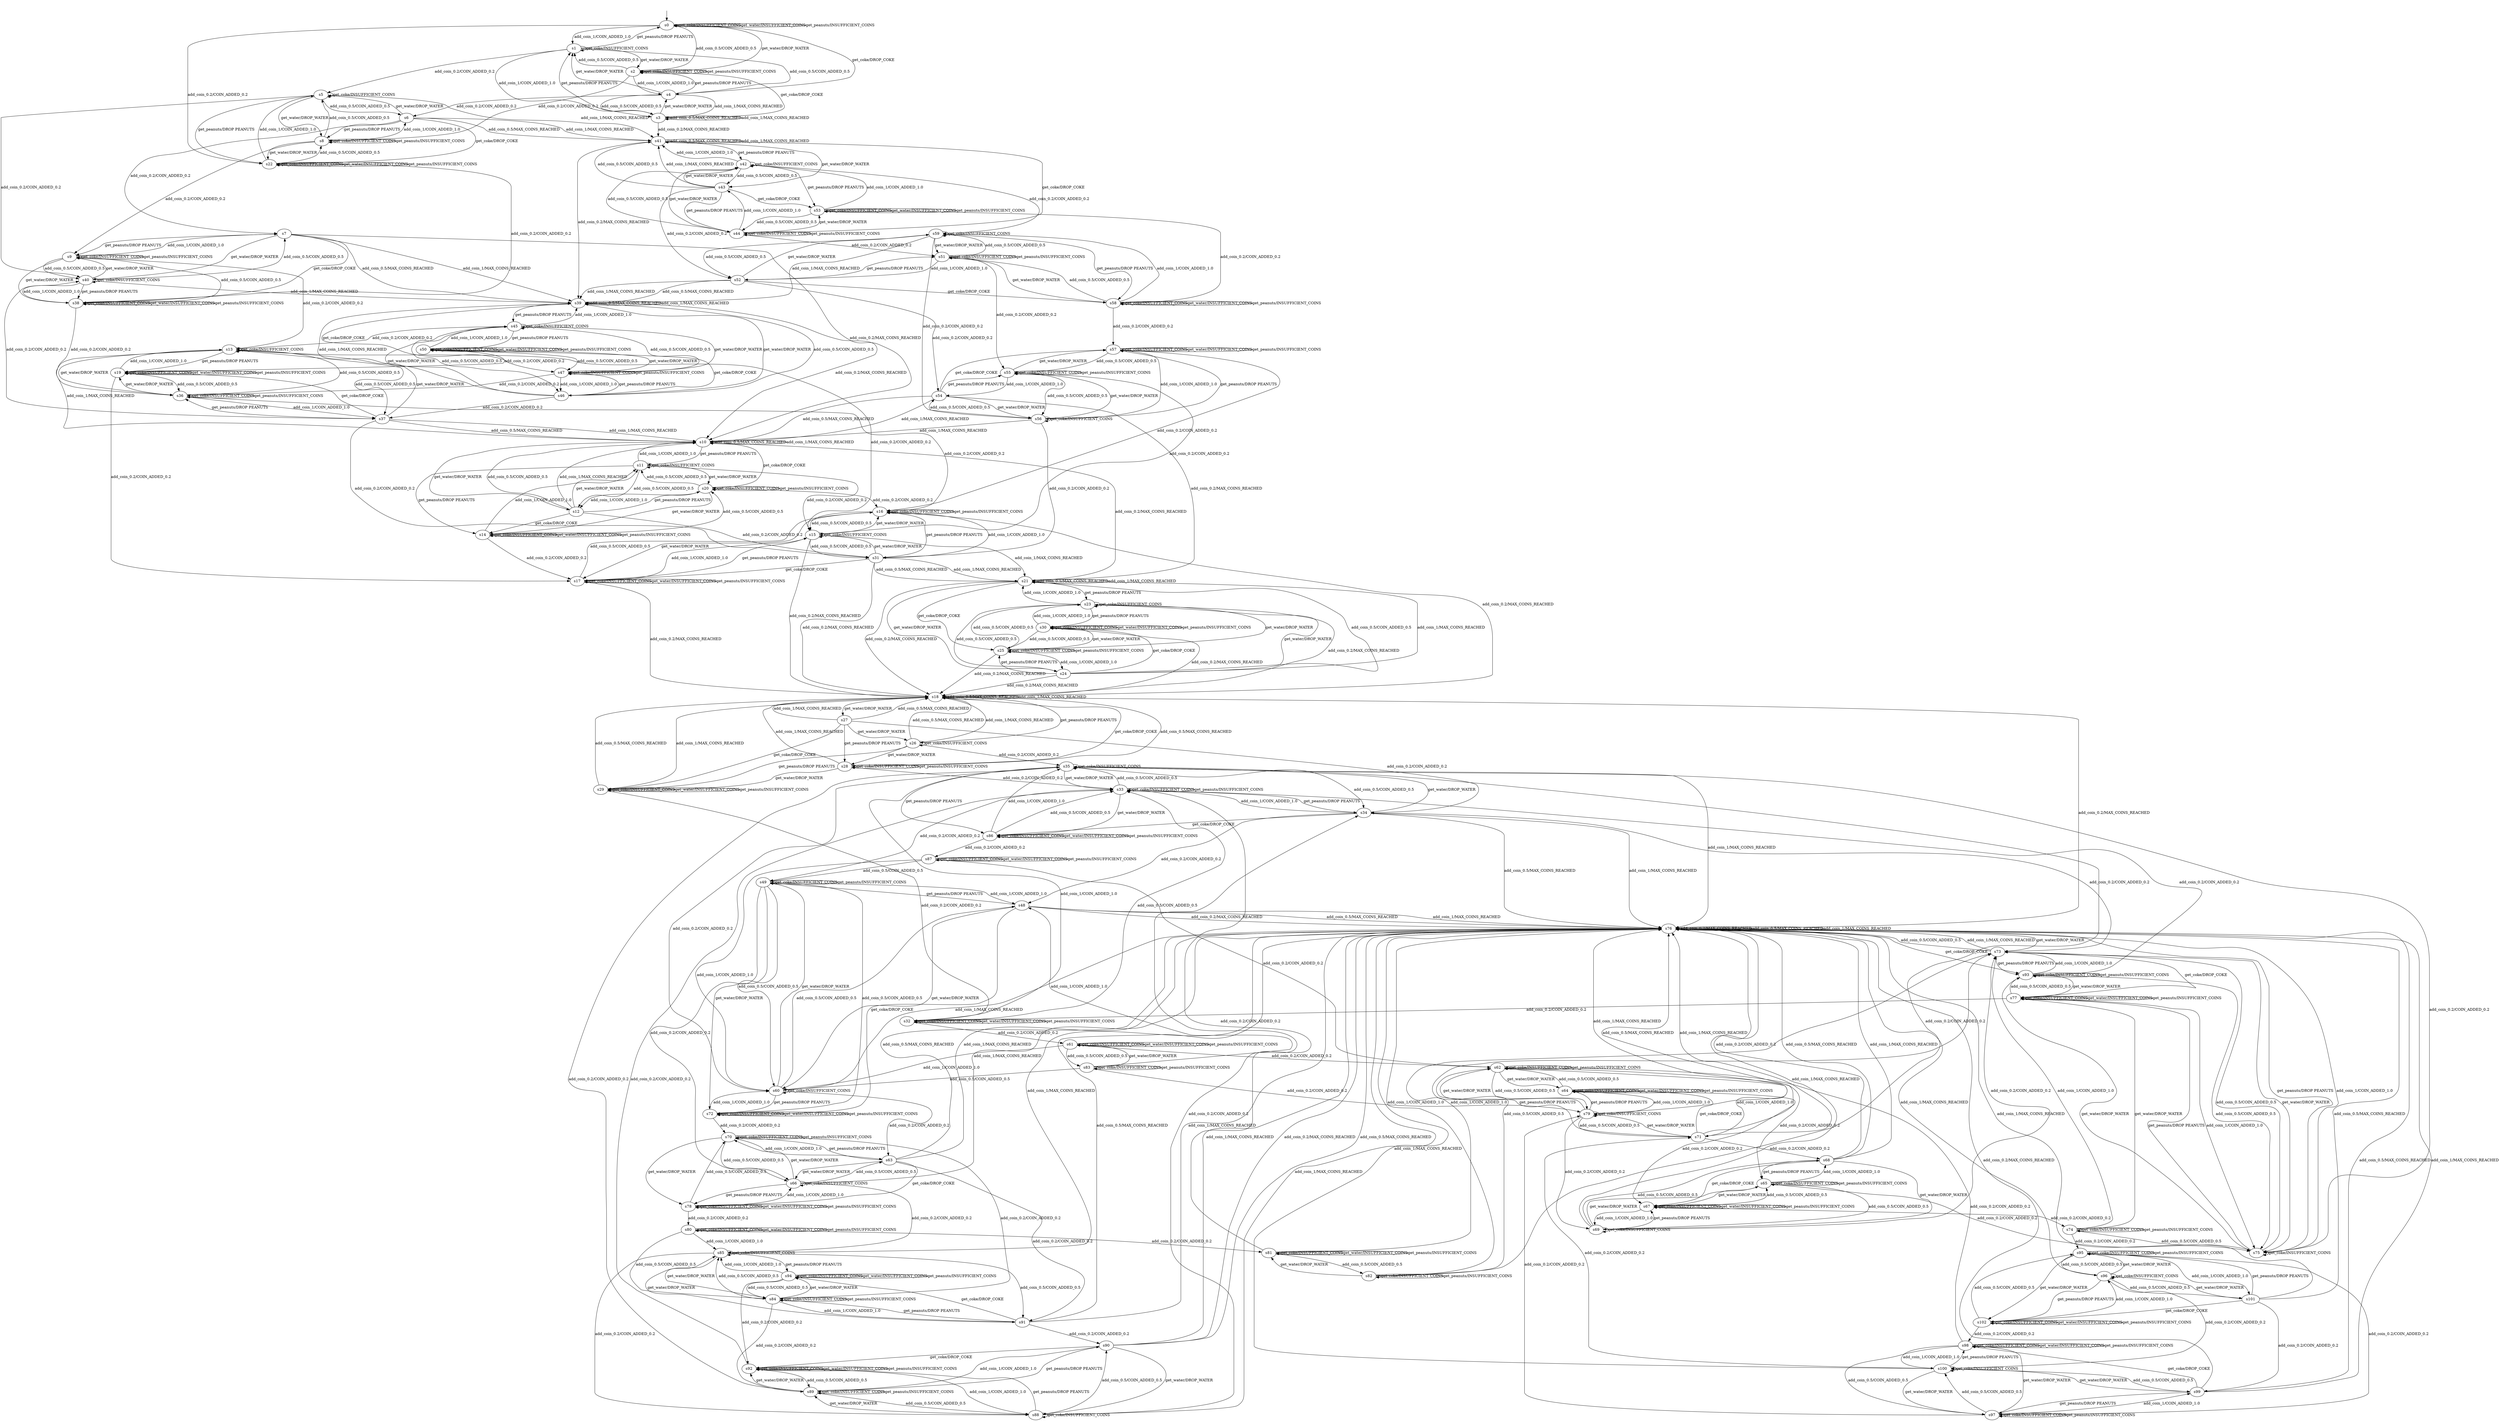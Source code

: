 digraph "Models/vendingMachine" {
s0 [label=s0];
s1 [label=s1];
s2 [label=s2];
s3 [label=s3];
s4 [label=s4];
s5 [label=s5];
s6 [label=s6];
s7 [label=s7];
s8 [label=s8];
s9 [label=s9];
s10 [label=s10];
s11 [label=s11];
s12 [label=s12];
s13 [label=s13];
s14 [label=s14];
s15 [label=s15];
s16 [label=s16];
s17 [label=s17];
s18 [label=s18];
s19 [label=s19];
s20 [label=s20];
s21 [label=s21];
s22 [label=s22];
s23 [label=s23];
s24 [label=s24];
s25 [label=s25];
s26 [label=s26];
s27 [label=s27];
s28 [label=s28];
s29 [label=s29];
s30 [label=s30];
s31 [label=s31];
s32 [label=s32];
s33 [label=s33];
s34 [label=s34];
s35 [label=s35];
s36 [label=s36];
s37 [label=s37];
s38 [label=s38];
s39 [label=s39];
s40 [label=s40];
s41 [label=s41];
s42 [label=s42];
s43 [label=s43];
s44 [label=s44];
s45 [label=s45];
s46 [label=s46];
s47 [label=s47];
s48 [label=s48];
s49 [label=s49];
s50 [label=s50];
s51 [label=s51];
s52 [label=s52];
s53 [label=s53];
s54 [label=s54];
s55 [label=s55];
s56 [label=s56];
s57 [label=s57];
s58 [label=s58];
s59 [label=s59];
s60 [label=s60];
s61 [label=s61];
s62 [label=s62];
s63 [label=s63];
s64 [label=s64];
s65 [label=s65];
s66 [label=s66];
s67 [label=s67];
s68 [label=s68];
s69 [label=s69];
s70 [label=s70];
s71 [label=s71];
s72 [label=s72];
s73 [label=s73];
s74 [label=s74];
s75 [label=s75];
s76 [label=s76];
s77 [label=s77];
s78 [label=s78];
s79 [label=s79];
s80 [label=s80];
s81 [label=s81];
s82 [label=s82];
s83 [label=s83];
s84 [label=s84];
s85 [label=s85];
s86 [label=s86];
s87 [label=s87];
s88 [label=s88];
s89 [label=s89];
s90 [label=s90];
s91 [label=s91];
s92 [label=s92];
s93 [label=s93];
s94 [label=s94];
s95 [label=s95];
s96 [label=s96];
s97 [label=s97];
s98 [label=s98];
s99 [label=s99];
s100 [label=s100];
s101 [label=s101];
s102 [label=s102];
s0 -> s22  [label="add_coin_0.2/COIN_ADDED_0.2"];
s0 -> s2  [label="add_coin_0.5/COIN_ADDED_0.5"];
s0 -> s1  [label="add_coin_1/COIN_ADDED_1.0"];
s0 -> s0  [label="get_coke/INSUFFICIENT_COINS"];
s0 -> s0  [label="get_water/INSUFFICIENT_COINS"];
s0 -> s0  [label="get_peanuts/INSUFFICIENT_COINS"];
s1 -> s5  [label="add_coin_0.2/COIN_ADDED_0.2"];
s1 -> s4  [label="add_coin_0.5/COIN_ADDED_0.5"];
s1 -> s3  [label="add_coin_1/COIN_ADDED_1.0"];
s1 -> s1  [label="get_coke/INSUFFICIENT_COINS"];
s1 -> s2  [label="get_water/DROP_WATER"];
s1 -> s0  [label="get_peanuts/DROP PEANUTS"];
s2 -> s8  [label="add_coin_0.2/COIN_ADDED_0.2"];
s2 -> s1  [label="add_coin_0.5/COIN_ADDED_0.5"];
s2 -> s4  [label="add_coin_1/COIN_ADDED_1.0"];
s2 -> s2  [label="get_coke/INSUFFICIENT_COINS"];
s2 -> s0  [label="get_water/DROP_WATER"];
s2 -> s2  [label="get_peanuts/INSUFFICIENT_COINS"];
s3 -> s41  [label="add_coin_0.2/MAX_COINS_REACHED"];
s3 -> s3  [label="add_coin_0.5/MAX_COINS_REACHED"];
s3 -> s3  [label="add_coin_1/MAX_COINS_REACHED"];
s3 -> s2  [label="get_coke/DROP_COKE"];
s3 -> s4  [label="get_water/DROP_WATER"];
s3 -> s1  [label="get_peanuts/DROP PEANUTS"];
s4 -> s6  [label="add_coin_0.2/COIN_ADDED_0.2"];
s4 -> s3  [label="add_coin_0.5/COIN_ADDED_0.5"];
s4 -> s3  [label="add_coin_1/MAX_COINS_REACHED"];
s4 -> s0  [label="get_coke/DROP_COKE"];
s4 -> s1  [label="get_water/DROP_WATER"];
s4 -> s2  [label="get_peanuts/DROP PEANUTS"];
s5 -> s40  [label="add_coin_0.2/COIN_ADDED_0.2"];
s5 -> s6  [label="add_coin_0.5/COIN_ADDED_0.5"];
s5 -> s41  [label="add_coin_1/MAX_COINS_REACHED"];
s5 -> s5  [label="get_coke/INSUFFICIENT_COINS"];
s5 -> s8  [label="get_water/DROP_WATER"];
s5 -> s22  [label="get_peanuts/DROP PEANUTS"];
s6 -> s7  [label="add_coin_0.2/COIN_ADDED_0.2"];
s6 -> s41  [label="add_coin_0.5/MAX_COINS_REACHED"];
s6 -> s41  [label="add_coin_1/MAX_COINS_REACHED"];
s6 -> s22  [label="get_coke/DROP_COKE"];
s6 -> s5  [label="get_water/DROP_WATER"];
s6 -> s8  [label="get_peanuts/DROP PEANUTS"];
s7 -> s10  [label="add_coin_0.2/MAX_COINS_REACHED"];
s7 -> s39  [label="add_coin_0.5/MAX_COINS_REACHED"];
s7 -> s39  [label="add_coin_1/MAX_COINS_REACHED"];
s7 -> s38  [label="get_coke/DROP_COKE"];
s7 -> s40  [label="get_water/DROP_WATER"];
s7 -> s9  [label="get_peanuts/DROP PEANUTS"];
s8 -> s9  [label="add_coin_0.2/COIN_ADDED_0.2"];
s8 -> s5  [label="add_coin_0.5/COIN_ADDED_0.5"];
s8 -> s6  [label="add_coin_1/COIN_ADDED_1.0"];
s8 -> s8  [label="get_coke/INSUFFICIENT_COINS"];
s8 -> s22  [label="get_water/DROP_WATER"];
s8 -> s8  [label="get_peanuts/INSUFFICIENT_COINS"];
s9 -> s13  [label="add_coin_0.2/COIN_ADDED_0.2"];
s9 -> s40  [label="add_coin_0.5/COIN_ADDED_0.5"];
s9 -> s7  [label="add_coin_1/COIN_ADDED_1.0"];
s9 -> s9  [label="get_coke/INSUFFICIENT_COINS"];
s9 -> s38  [label="get_water/DROP_WATER"];
s9 -> s9  [label="get_peanuts/INSUFFICIENT_COINS"];
s10 -> s21  [label="add_coin_0.2/MAX_COINS_REACHED"];
s10 -> s10  [label="add_coin_0.5/MAX_COINS_REACHED"];
s10 -> s10  [label="add_coin_1/MAX_COINS_REACHED"];
s10 -> s20  [label="get_coke/DROP_COKE"];
s10 -> s12  [label="get_water/DROP_WATER"];
s10 -> s11  [label="get_peanuts/DROP PEANUTS"];
s11 -> s15  [label="add_coin_0.2/COIN_ADDED_0.2"];
s11 -> s12  [label="add_coin_0.5/COIN_ADDED_0.5"];
s11 -> s10  [label="add_coin_1/COIN_ADDED_1.0"];
s11 -> s11  [label="get_coke/INSUFFICIENT_COINS"];
s11 -> s20  [label="get_water/DROP_WATER"];
s11 -> s14  [label="get_peanuts/DROP PEANUTS"];
s12 -> s31  [label="add_coin_0.2/COIN_ADDED_0.2"];
s12 -> s10  [label="add_coin_0.5/COIN_ADDED_0.5"];
s12 -> s10  [label="add_coin_1/MAX_COINS_REACHED"];
s12 -> s14  [label="get_coke/DROP_COKE"];
s12 -> s11  [label="get_water/DROP_WATER"];
s12 -> s20  [label="get_peanuts/DROP PEANUTS"];
s13 -> s15  [label="add_coin_0.2/COIN_ADDED_0.2"];
s13 -> s37  [label="add_coin_0.5/COIN_ADDED_0.5"];
s13 -> s10  [label="add_coin_1/MAX_COINS_REACHED"];
s13 -> s13  [label="get_coke/INSUFFICIENT_COINS"];
s13 -> s36  [label="get_water/DROP_WATER"];
s13 -> s19  [label="get_peanuts/DROP PEANUTS"];
s14 -> s17  [label="add_coin_0.2/COIN_ADDED_0.2"];
s14 -> s20  [label="add_coin_0.5/COIN_ADDED_0.5"];
s14 -> s11  [label="add_coin_1/COIN_ADDED_1.0"];
s14 -> s14  [label="get_coke/INSUFFICIENT_COINS"];
s14 -> s14  [label="get_water/INSUFFICIENT_COINS"];
s14 -> s14  [label="get_peanuts/INSUFFICIENT_COINS"];
s15 -> s18  [label="add_coin_0.2/MAX_COINS_REACHED"];
s15 -> s31  [label="add_coin_0.5/COIN_ADDED_0.5"];
s15 -> s21  [label="add_coin_1/MAX_COINS_REACHED"];
s15 -> s15  [label="get_coke/INSUFFICIENT_COINS"];
s15 -> s16  [label="get_water/DROP_WATER"];
s15 -> s17  [label="get_peanuts/DROP PEANUTS"];
s16 -> s18  [label="add_coin_0.2/MAX_COINS_REACHED"];
s16 -> s15  [label="add_coin_0.5/COIN_ADDED_0.5"];
s16 -> s31  [label="add_coin_1/COIN_ADDED_1.0"];
s16 -> s16  [label="get_coke/INSUFFICIENT_COINS"];
s16 -> s17  [label="get_water/DROP_WATER"];
s16 -> s16  [label="get_peanuts/INSUFFICIENT_COINS"];
s17 -> s18  [label="add_coin_0.2/MAX_COINS_REACHED"];
s17 -> s16  [label="add_coin_0.5/COIN_ADDED_0.5"];
s17 -> s15  [label="add_coin_1/COIN_ADDED_1.0"];
s17 -> s17  [label="get_coke/INSUFFICIENT_COINS"];
s17 -> s17  [label="get_water/INSUFFICIENT_COINS"];
s17 -> s17  [label="get_peanuts/INSUFFICIENT_COINS"];
s18 -> s76  [label="add_coin_0.2/MAX_COINS_REACHED"];
s18 -> s18  [label="add_coin_0.5/MAX_COINS_REACHED"];
s18 -> s18  [label="add_coin_1/MAX_COINS_REACHED"];
s18 -> s28  [label="get_coke/DROP_COKE"];
s18 -> s27  [label="get_water/DROP_WATER"];
s18 -> s26  [label="get_peanuts/DROP PEANUTS"];
s19 -> s17  [label="add_coin_0.2/COIN_ADDED_0.2"];
s19 -> s36  [label="add_coin_0.5/COIN_ADDED_0.5"];
s19 -> s13  [label="add_coin_1/COIN_ADDED_1.0"];
s19 -> s19  [label="get_coke/INSUFFICIENT_COINS"];
s19 -> s19  [label="get_water/INSUFFICIENT_COINS"];
s19 -> s19  [label="get_peanuts/INSUFFICIENT_COINS"];
s20 -> s16  [label="add_coin_0.2/COIN_ADDED_0.2"];
s20 -> s11  [label="add_coin_0.5/COIN_ADDED_0.5"];
s20 -> s12  [label="add_coin_1/COIN_ADDED_1.0"];
s20 -> s20  [label="get_coke/INSUFFICIENT_COINS"];
s20 -> s14  [label="get_water/DROP_WATER"];
s20 -> s20  [label="get_peanuts/INSUFFICIENT_COINS"];
s21 -> s18  [label="add_coin_0.2/MAX_COINS_REACHED"];
s21 -> s21  [label="add_coin_0.5/MAX_COINS_REACHED"];
s21 -> s21  [label="add_coin_1/MAX_COINS_REACHED"];
s21 -> s25  [label="get_coke/DROP_COKE"];
s21 -> s24  [label="get_water/DROP_WATER"];
s21 -> s23  [label="get_peanuts/DROP PEANUTS"];
s22 -> s38  [label="add_coin_0.2/COIN_ADDED_0.2"];
s22 -> s8  [label="add_coin_0.5/COIN_ADDED_0.5"];
s22 -> s5  [label="add_coin_1/COIN_ADDED_1.0"];
s22 -> s22  [label="get_coke/INSUFFICIENT_COINS"];
s22 -> s22  [label="get_water/INSUFFICIENT_COINS"];
s22 -> s22  [label="get_peanuts/INSUFFICIENT_COINS"];
s23 -> s18  [label="add_coin_0.2/MAX_COINS_REACHED"];
s23 -> s24  [label="add_coin_0.5/COIN_ADDED_0.5"];
s23 -> s21  [label="add_coin_1/COIN_ADDED_1.0"];
s23 -> s23  [label="get_coke/INSUFFICIENT_COINS"];
s23 -> s25  [label="get_water/DROP_WATER"];
s23 -> s30  [label="get_peanuts/DROP PEANUTS"];
s24 -> s18  [label="add_coin_0.2/MAX_COINS_REACHED"];
s24 -> s21  [label="add_coin_0.5/COIN_ADDED_0.5"];
s24 -> s21  [label="add_coin_1/MAX_COINS_REACHED"];
s24 -> s30  [label="get_coke/DROP_COKE"];
s24 -> s23  [label="get_water/DROP_WATER"];
s24 -> s25  [label="get_peanuts/DROP PEANUTS"];
s25 -> s18  [label="add_coin_0.2/MAX_COINS_REACHED"];
s25 -> s23  [label="add_coin_0.5/COIN_ADDED_0.5"];
s25 -> s24  [label="add_coin_1/COIN_ADDED_1.0"];
s25 -> s25  [label="get_coke/INSUFFICIENT_COINS"];
s25 -> s30  [label="get_water/DROP_WATER"];
s25 -> s25  [label="get_peanuts/INSUFFICIENT_COINS"];
s26 -> s35  [label="add_coin_0.2/COIN_ADDED_0.2"];
s26 -> s18  [label="add_coin_0.5/MAX_COINS_REACHED"];
s26 -> s18  [label="add_coin_1/MAX_COINS_REACHED"];
s26 -> s26  [label="get_coke/INSUFFICIENT_COINS"];
s26 -> s28  [label="get_water/DROP_WATER"];
s26 -> s29  [label="get_peanuts/DROP PEANUTS"];
s27 -> s34  [label="add_coin_0.2/COIN_ADDED_0.2"];
s27 -> s18  [label="add_coin_0.5/MAX_COINS_REACHED"];
s27 -> s18  [label="add_coin_1/MAX_COINS_REACHED"];
s27 -> s29  [label="get_coke/DROP_COKE"];
s27 -> s26  [label="get_water/DROP_WATER"];
s27 -> s28  [label="get_peanuts/DROP PEANUTS"];
s28 -> s33  [label="add_coin_0.2/COIN_ADDED_0.2"];
s28 -> s18  [label="add_coin_0.5/MAX_COINS_REACHED"];
s28 -> s18  [label="add_coin_1/MAX_COINS_REACHED"];
s28 -> s28  [label="get_coke/INSUFFICIENT_COINS"];
s28 -> s29  [label="get_water/DROP_WATER"];
s28 -> s28  [label="get_peanuts/INSUFFICIENT_COINS"];
s29 -> s32  [label="add_coin_0.2/COIN_ADDED_0.2"];
s29 -> s18  [label="add_coin_0.5/MAX_COINS_REACHED"];
s29 -> s18  [label="add_coin_1/MAX_COINS_REACHED"];
s29 -> s29  [label="get_coke/INSUFFICIENT_COINS"];
s29 -> s29  [label="get_water/INSUFFICIENT_COINS"];
s29 -> s29  [label="get_peanuts/INSUFFICIENT_COINS"];
s30 -> s18  [label="add_coin_0.2/MAX_COINS_REACHED"];
s30 -> s25  [label="add_coin_0.5/COIN_ADDED_0.5"];
s30 -> s23  [label="add_coin_1/COIN_ADDED_1.0"];
s30 -> s30  [label="get_coke/INSUFFICIENT_COINS"];
s30 -> s30  [label="get_water/INSUFFICIENT_COINS"];
s30 -> s30  [label="get_peanuts/INSUFFICIENT_COINS"];
s31 -> s18  [label="add_coin_0.2/MAX_COINS_REACHED"];
s31 -> s21  [label="add_coin_0.5/MAX_COINS_REACHED"];
s31 -> s21  [label="add_coin_1/MAX_COINS_REACHED"];
s31 -> s17  [label="get_coke/DROP_COKE"];
s31 -> s15  [label="get_water/DROP_WATER"];
s31 -> s16  [label="get_peanuts/DROP PEANUTS"];
s32 -> s61  [label="add_coin_0.2/COIN_ADDED_0.2"];
s32 -> s33  [label="add_coin_0.5/COIN_ADDED_0.5"];
s32 -> s35  [label="add_coin_1/COIN_ADDED_1.0"];
s32 -> s32  [label="get_coke/INSUFFICIENT_COINS"];
s32 -> s32  [label="get_water/INSUFFICIENT_COINS"];
s32 -> s32  [label="get_peanuts/INSUFFICIENT_COINS"];
s33 -> s49  [label="add_coin_0.2/COIN_ADDED_0.2"];
s33 -> s35  [label="add_coin_0.5/COIN_ADDED_0.5"];
s33 -> s34  [label="add_coin_1/COIN_ADDED_1.0"];
s33 -> s33  [label="get_coke/INSUFFICIENT_COINS"];
s33 -> s86  [label="get_water/DROP_WATER"];
s33 -> s33  [label="get_peanuts/INSUFFICIENT_COINS"];
s34 -> s48  [label="add_coin_0.2/COIN_ADDED_0.2"];
s34 -> s76  [label="add_coin_0.5/MAX_COINS_REACHED"];
s34 -> s76  [label="add_coin_1/MAX_COINS_REACHED"];
s34 -> s86  [label="get_coke/DROP_COKE"];
s34 -> s35  [label="get_water/DROP_WATER"];
s34 -> s33  [label="get_peanuts/DROP PEANUTS"];
s35 -> s60  [label="add_coin_0.2/COIN_ADDED_0.2"];
s35 -> s34  [label="add_coin_0.5/COIN_ADDED_0.5"];
s35 -> s76  [label="add_coin_1/MAX_COINS_REACHED"];
s35 -> s35  [label="get_coke/INSUFFICIENT_COINS"];
s35 -> s33  [label="get_water/DROP_WATER"];
s35 -> s86  [label="get_peanuts/DROP PEANUTS"];
s36 -> s16  [label="add_coin_0.2/COIN_ADDED_0.2"];
s36 -> s13  [label="add_coin_0.5/COIN_ADDED_0.5"];
s36 -> s37  [label="add_coin_1/COIN_ADDED_1.0"];
s36 -> s36  [label="get_coke/INSUFFICIENT_COINS"];
s36 -> s19  [label="get_water/DROP_WATER"];
s36 -> s36  [label="get_peanuts/INSUFFICIENT_COINS"];
s37 -> s31  [label="add_coin_0.2/COIN_ADDED_0.2"];
s37 -> s10  [label="add_coin_0.5/MAX_COINS_REACHED"];
s37 -> s10  [label="add_coin_1/MAX_COINS_REACHED"];
s37 -> s19  [label="get_coke/DROP_COKE"];
s37 -> s13  [label="get_water/DROP_WATER"];
s37 -> s36  [label="get_peanuts/DROP PEANUTS"];
s38 -> s36  [label="add_coin_0.2/COIN_ADDED_0.2"];
s38 -> s9  [label="add_coin_0.5/COIN_ADDED_0.5"];
s38 -> s40  [label="add_coin_1/COIN_ADDED_1.0"];
s38 -> s38  [label="get_coke/INSUFFICIENT_COINS"];
s38 -> s38  [label="get_water/INSUFFICIENT_COINS"];
s38 -> s38  [label="get_peanuts/INSUFFICIENT_COINS"];
s39 -> s10  [label="add_coin_0.2/MAX_COINS_REACHED"];
s39 -> s39  [label="add_coin_0.5/MAX_COINS_REACHED"];
s39 -> s39  [label="add_coin_1/MAX_COINS_REACHED"];
s39 -> s47  [label="get_coke/DROP_COKE"];
s39 -> s46  [label="get_water/DROP_WATER"];
s39 -> s45  [label="get_peanuts/DROP PEANUTS"];
s40 -> s37  [label="add_coin_0.2/COIN_ADDED_0.2"];
s40 -> s7  [label="add_coin_0.5/COIN_ADDED_0.5"];
s40 -> s39  [label="add_coin_1/MAX_COINS_REACHED"];
s40 -> s40  [label="get_coke/INSUFFICIENT_COINS"];
s40 -> s9  [label="get_water/DROP_WATER"];
s40 -> s38  [label="get_peanuts/DROP PEANUTS"];
s41 -> s39  [label="add_coin_0.2/MAX_COINS_REACHED"];
s41 -> s41  [label="add_coin_0.5/MAX_COINS_REACHED"];
s41 -> s41  [label="add_coin_1/MAX_COINS_REACHED"];
s41 -> s44  [label="get_coke/DROP_COKE"];
s41 -> s43  [label="get_water/DROP_WATER"];
s41 -> s42  [label="get_peanuts/DROP PEANUTS"];
s42 -> s59  [label="add_coin_0.2/COIN_ADDED_0.2"];
s42 -> s43  [label="add_coin_0.5/COIN_ADDED_0.5"];
s42 -> s41  [label="add_coin_1/COIN_ADDED_1.0"];
s42 -> s42  [label="get_coke/INSUFFICIENT_COINS"];
s42 -> s44  [label="get_water/DROP_WATER"];
s42 -> s53  [label="get_peanuts/DROP PEANUTS"];
s43 -> s52  [label="add_coin_0.2/COIN_ADDED_0.2"];
s43 -> s41  [label="add_coin_0.5/COIN_ADDED_0.5"];
s43 -> s41  [label="add_coin_1/MAX_COINS_REACHED"];
s43 -> s53  [label="get_coke/DROP_COKE"];
s43 -> s42  [label="get_water/DROP_WATER"];
s43 -> s44  [label="get_peanuts/DROP PEANUTS"];
s44 -> s51  [label="add_coin_0.2/COIN_ADDED_0.2"];
s44 -> s42  [label="add_coin_0.5/COIN_ADDED_0.5"];
s44 -> s43  [label="add_coin_1/COIN_ADDED_1.0"];
s44 -> s44  [label="get_coke/INSUFFICIENT_COINS"];
s44 -> s53  [label="get_water/DROP_WATER"];
s44 -> s44  [label="get_peanuts/INSUFFICIENT_COINS"];
s45 -> s13  [label="add_coin_0.2/COIN_ADDED_0.2"];
s45 -> s46  [label="add_coin_0.5/COIN_ADDED_0.5"];
s45 -> s39  [label="add_coin_1/COIN_ADDED_1.0"];
s45 -> s45  [label="get_coke/INSUFFICIENT_COINS"];
s45 -> s47  [label="get_water/DROP_WATER"];
s45 -> s50  [label="get_peanuts/DROP PEANUTS"];
s46 -> s37  [label="add_coin_0.2/COIN_ADDED_0.2"];
s46 -> s39  [label="add_coin_0.5/COIN_ADDED_0.5"];
s46 -> s39  [label="add_coin_1/MAX_COINS_REACHED"];
s46 -> s50  [label="get_coke/DROP_COKE"];
s46 -> s45  [label="get_water/DROP_WATER"];
s46 -> s47  [label="get_peanuts/DROP PEANUTS"];
s47 -> s36  [label="add_coin_0.2/COIN_ADDED_0.2"];
s47 -> s45  [label="add_coin_0.5/COIN_ADDED_0.5"];
s47 -> s46  [label="add_coin_1/COIN_ADDED_1.0"];
s47 -> s47  [label="get_coke/INSUFFICIENT_COINS"];
s47 -> s50  [label="get_water/DROP_WATER"];
s47 -> s47  [label="get_peanuts/INSUFFICIENT_COINS"];
s48 -> s76  [label="add_coin_0.2/MAX_COINS_REACHED"];
s48 -> s76  [label="add_coin_0.5/MAX_COINS_REACHED"];
s48 -> s76  [label="add_coin_1/MAX_COINS_REACHED"];
s48 -> s72  [label="get_coke/DROP_COKE"];
s48 -> s60  [label="get_water/DROP_WATER"];
s48 -> s49  [label="get_peanuts/DROP PEANUTS"];
s49 -> s66  [label="add_coin_0.2/COIN_ADDED_0.2"];
s49 -> s60  [label="add_coin_0.5/COIN_ADDED_0.5"];
s49 -> s48  [label="add_coin_1/COIN_ADDED_1.0"];
s49 -> s49  [label="get_coke/INSUFFICIENT_COINS"];
s49 -> s72  [label="get_water/DROP_WATER"];
s49 -> s49  [label="get_peanuts/INSUFFICIENT_COINS"];
s50 -> s19  [label="add_coin_0.2/COIN_ADDED_0.2"];
s50 -> s47  [label="add_coin_0.5/COIN_ADDED_0.5"];
s50 -> s45  [label="add_coin_1/COIN_ADDED_1.0"];
s50 -> s50  [label="get_coke/INSUFFICIENT_COINS"];
s50 -> s50  [label="get_water/INSUFFICIENT_COINS"];
s50 -> s50  [label="get_peanuts/INSUFFICIENT_COINS"];
s51 -> s55  [label="add_coin_0.2/COIN_ADDED_0.2"];
s51 -> s59  [label="add_coin_0.5/COIN_ADDED_0.5"];
s51 -> s52  [label="add_coin_1/COIN_ADDED_1.0"];
s51 -> s51  [label="get_coke/INSUFFICIENT_COINS"];
s51 -> s58  [label="get_water/DROP_WATER"];
s51 -> s51  [label="get_peanuts/INSUFFICIENT_COINS"];
s52 -> s54  [label="add_coin_0.2/COIN_ADDED_0.2"];
s52 -> s39  [label="add_coin_0.5/MAX_COINS_REACHED"];
s52 -> s39  [label="add_coin_1/MAX_COINS_REACHED"];
s52 -> s58  [label="get_coke/DROP_COKE"];
s52 -> s59  [label="get_water/DROP_WATER"];
s52 -> s51  [label="get_peanuts/DROP PEANUTS"];
s53 -> s58  [label="add_coin_0.2/COIN_ADDED_0.2"];
s53 -> s44  [label="add_coin_0.5/COIN_ADDED_0.5"];
s53 -> s42  [label="add_coin_1/COIN_ADDED_1.0"];
s53 -> s53  [label="get_coke/INSUFFICIENT_COINS"];
s53 -> s53  [label="get_water/INSUFFICIENT_COINS"];
s53 -> s53  [label="get_peanuts/INSUFFICIENT_COINS"];
s54 -> s21  [label="add_coin_0.2/MAX_COINS_REACHED"];
s54 -> s10  [label="add_coin_0.5/MAX_COINS_REACHED"];
s54 -> s10  [label="add_coin_1/MAX_COINS_REACHED"];
s54 -> s57  [label="get_coke/DROP_COKE"];
s54 -> s56  [label="get_water/DROP_WATER"];
s54 -> s55  [label="get_peanuts/DROP PEANUTS"];
s55 -> s15  [label="add_coin_0.2/COIN_ADDED_0.2"];
s55 -> s56  [label="add_coin_0.5/COIN_ADDED_0.5"];
s55 -> s54  [label="add_coin_1/COIN_ADDED_1.0"];
s55 -> s55  [label="get_coke/INSUFFICIENT_COINS"];
s55 -> s57  [label="get_water/DROP_WATER"];
s55 -> s55  [label="get_peanuts/INSUFFICIENT_COINS"];
s56 -> s31  [label="add_coin_0.2/COIN_ADDED_0.2"];
s56 -> s54  [label="add_coin_0.5/COIN_ADDED_0.5"];
s56 -> s10  [label="add_coin_1/MAX_COINS_REACHED"];
s56 -> s56  [label="get_coke/INSUFFICIENT_COINS"];
s56 -> s55  [label="get_water/DROP_WATER"];
s56 -> s57  [label="get_peanuts/DROP PEANUTS"];
s57 -> s16  [label="add_coin_0.2/COIN_ADDED_0.2"];
s57 -> s55  [label="add_coin_0.5/COIN_ADDED_0.5"];
s57 -> s56  [label="add_coin_1/COIN_ADDED_1.0"];
s57 -> s57  [label="get_coke/INSUFFICIENT_COINS"];
s57 -> s57  [label="get_water/INSUFFICIENT_COINS"];
s57 -> s57  [label="get_peanuts/INSUFFICIENT_COINS"];
s58 -> s57  [label="add_coin_0.2/COIN_ADDED_0.2"];
s58 -> s51  [label="add_coin_0.5/COIN_ADDED_0.5"];
s58 -> s59  [label="add_coin_1/COIN_ADDED_1.0"];
s58 -> s58  [label="get_coke/INSUFFICIENT_COINS"];
s58 -> s58  [label="get_water/INSUFFICIENT_COINS"];
s58 -> s58  [label="get_peanuts/INSUFFICIENT_COINS"];
s59 -> s56  [label="add_coin_0.2/COIN_ADDED_0.2"];
s59 -> s52  [label="add_coin_0.5/COIN_ADDED_0.5"];
s59 -> s39  [label="add_coin_1/MAX_COINS_REACHED"];
s59 -> s59  [label="get_coke/INSUFFICIENT_COINS"];
s59 -> s51  [label="get_water/DROP_WATER"];
s59 -> s58  [label="get_peanuts/DROP PEANUTS"];
s60 -> s63  [label="add_coin_0.2/COIN_ADDED_0.2"];
s60 -> s48  [label="add_coin_0.5/COIN_ADDED_0.5"];
s60 -> s76  [label="add_coin_1/MAX_COINS_REACHED"];
s60 -> s60  [label="get_coke/INSUFFICIENT_COINS"];
s60 -> s49  [label="get_water/DROP_WATER"];
s60 -> s72  [label="get_peanuts/DROP PEANUTS"];
s61 -> s62  [label="add_coin_0.2/COIN_ADDED_0.2"];
s61 -> s83  [label="add_coin_0.5/COIN_ADDED_0.5"];
s61 -> s60  [label="add_coin_1/COIN_ADDED_1.0"];
s61 -> s61  [label="get_coke/INSUFFICIENT_COINS"];
s61 -> s61  [label="get_water/INSUFFICIENT_COINS"];
s61 -> s61  [label="get_peanuts/INSUFFICIENT_COINS"];
s62 -> s65  [label="add_coin_0.2/COIN_ADDED_0.2"];
s62 -> s79  [label="add_coin_0.5/COIN_ADDED_0.5"];
s62 -> s71  [label="add_coin_1/COIN_ADDED_1.0"];
s62 -> s62  [label="get_coke/INSUFFICIENT_COINS"];
s62 -> s64  [label="get_water/DROP_WATER"];
s62 -> s62  [label="get_peanuts/INSUFFICIENT_COINS"];
s63 -> s91  [label="add_coin_0.2/COIN_ADDED_0.2"];
s63 -> s76  [label="add_coin_0.5/MAX_COINS_REACHED"];
s63 -> s76  [label="add_coin_1/MAX_COINS_REACHED"];
s63 -> s78  [label="get_coke/DROP_COKE"];
s63 -> s66  [label="get_water/DROP_WATER"];
s63 -> s70  [label="get_peanuts/DROP PEANUTS"];
s64 -> s67  [label="add_coin_0.2/COIN_ADDED_0.2"];
s64 -> s62  [label="add_coin_0.5/COIN_ADDED_0.5"];
s64 -> s79  [label="add_coin_1/COIN_ADDED_1.0"];
s64 -> s64  [label="get_coke/INSUFFICIENT_COINS"];
s64 -> s64  [label="get_water/INSUFFICIENT_COINS"];
s64 -> s64  [label="get_peanuts/INSUFFICIENT_COINS"];
s65 -> s75  [label="add_coin_0.2/COIN_ADDED_0.2"];
s65 -> s69  [label="add_coin_0.5/COIN_ADDED_0.5"];
s65 -> s68  [label="add_coin_1/COIN_ADDED_1.0"];
s65 -> s65  [label="get_coke/INSUFFICIENT_COINS"];
s65 -> s67  [label="get_water/DROP_WATER"];
s65 -> s65  [label="get_peanuts/INSUFFICIENT_COINS"];
s66 -> s85  [label="add_coin_0.2/COIN_ADDED_0.2"];
s66 -> s63  [label="add_coin_0.5/COIN_ADDED_0.5"];
s66 -> s76  [label="add_coin_1/MAX_COINS_REACHED"];
s66 -> s66  [label="get_coke/INSUFFICIENT_COINS"];
s66 -> s70  [label="get_water/DROP_WATER"];
s66 -> s78  [label="get_peanuts/DROP PEANUTS"];
s67 -> s74  [label="add_coin_0.2/COIN_ADDED_0.2"];
s67 -> s65  [label="add_coin_0.5/COIN_ADDED_0.5"];
s67 -> s69  [label="add_coin_1/COIN_ADDED_1.0"];
s67 -> s67  [label="get_coke/INSUFFICIENT_COINS"];
s67 -> s67  [label="get_water/INSUFFICIENT_COINS"];
s67 -> s67  [label="get_peanuts/INSUFFICIENT_COINS"];
s68 -> s76  [label="add_coin_0.2/COIN_ADDED_0.2"];
s68 -> s76  [label="add_coin_0.5/MAX_COINS_REACHED"];
s68 -> s76  [label="add_coin_1/MAX_COINS_REACHED"];
s68 -> s67  [label="get_coke/DROP_COKE"];
s68 -> s69  [label="get_water/DROP_WATER"];
s68 -> s65  [label="get_peanuts/DROP PEANUTS"];
s69 -> s73  [label="add_coin_0.2/COIN_ADDED_0.2"];
s69 -> s68  [label="add_coin_0.5/COIN_ADDED_0.5"];
s69 -> s76  [label="add_coin_1/MAX_COINS_REACHED"];
s69 -> s69  [label="get_coke/INSUFFICIENT_COINS"];
s69 -> s65  [label="get_water/DROP_WATER"];
s69 -> s67  [label="get_peanuts/DROP PEANUTS"];
s70 -> s84  [label="add_coin_0.2/COIN_ADDED_0.2"];
s70 -> s66  [label="add_coin_0.5/COIN_ADDED_0.5"];
s70 -> s63  [label="add_coin_1/COIN_ADDED_1.0"];
s70 -> s70  [label="get_coke/INSUFFICIENT_COINS"];
s70 -> s78  [label="get_water/DROP_WATER"];
s70 -> s70  [label="get_peanuts/INSUFFICIENT_COINS"];
s71 -> s68  [label="add_coin_0.2/COIN_ADDED_0.2"];
s71 -> s76  [label="add_coin_0.5/MAX_COINS_REACHED"];
s71 -> s76  [label="add_coin_1/MAX_COINS_REACHED"];
s71 -> s64  [label="get_coke/DROP_COKE"];
s71 -> s79  [label="get_water/DROP_WATER"];
s71 -> s62  [label="get_peanuts/DROP PEANUTS"];
s72 -> s70  [label="add_coin_0.2/COIN_ADDED_0.2"];
s72 -> s49  [label="add_coin_0.5/COIN_ADDED_0.5"];
s72 -> s60  [label="add_coin_1/COIN_ADDED_1.0"];
s72 -> s72  [label="get_coke/INSUFFICIENT_COINS"];
s72 -> s72  [label="get_water/INSUFFICIENT_COINS"];
s72 -> s72  [label="get_peanuts/INSUFFICIENT_COINS"];
s73 -> s34  [label="add_coin_0.2/COIN_ADDED_0.2"];
s73 -> s76  [label="add_coin_0.5/COIN_ADDED_0.5"];
s73 -> s76  [label="add_coin_1/MAX_COINS_REACHED"];
s73 -> s77  [label="get_coke/DROP_COKE"];
s73 -> s75  [label="get_water/DROP_WATER"];
s73 -> s93  [label="get_peanuts/DROP PEANUTS"];
s74 -> s95  [label="add_coin_0.2/COIN_ADDED_0.2"];
s74 -> s75  [label="add_coin_0.5/COIN_ADDED_0.5"];
s74 -> s73  [label="add_coin_1/COIN_ADDED_1.0"];
s74 -> s74  [label="get_coke/INSUFFICIENT_COINS"];
s74 -> s77  [label="get_water/DROP_WATER"];
s74 -> s74  [label="get_peanuts/INSUFFICIENT_COINS"];
s75 -> s35  [label="add_coin_0.2/COIN_ADDED_0.2"];
s75 -> s73  [label="add_coin_0.5/COIN_ADDED_0.5"];
s75 -> s76  [label="add_coin_1/COIN_ADDED_1.0"];
s75 -> s75  [label="get_coke/INSUFFICIENT_COINS"];
s75 -> s93  [label="get_water/DROP_WATER"];
s75 -> s77  [label="get_peanuts/DROP PEANUTS"];
s76 -> s76  [label="add_coin_0.2/MAX_COINS_REACHED"];
s76 -> s76  [label="add_coin_0.5/MAX_COINS_REACHED"];
s76 -> s76  [label="add_coin_1/MAX_COINS_REACHED"];
s76 -> s93  [label="get_coke/DROP_COKE"];
s76 -> s73  [label="get_water/DROP_WATER"];
s76 -> s75  [label="get_peanuts/DROP PEANUTS"];
s77 -> s32  [label="add_coin_0.2/COIN_ADDED_0.2"];
s77 -> s93  [label="add_coin_0.5/COIN_ADDED_0.5"];
s77 -> s75  [label="add_coin_1/COIN_ADDED_1.0"];
s77 -> s77  [label="get_coke/INSUFFICIENT_COINS"];
s77 -> s77  [label="get_water/INSUFFICIENT_COINS"];
s77 -> s77  [label="get_peanuts/INSUFFICIENT_COINS"];
s78 -> s80  [label="add_coin_0.2/COIN_ADDED_0.2"];
s78 -> s70  [label="add_coin_0.5/COIN_ADDED_0.5"];
s78 -> s66  [label="add_coin_1/COIN_ADDED_1.0"];
s78 -> s78  [label="get_coke/INSUFFICIENT_COINS"];
s78 -> s78  [label="get_water/INSUFFICIENT_COINS"];
s78 -> s78  [label="get_peanuts/INSUFFICIENT_COINS"];
s79 -> s69  [label="add_coin_0.2/COIN_ADDED_0.2"];
s79 -> s71  [label="add_coin_0.5/COIN_ADDED_0.5"];
s79 -> s76  [label="add_coin_1/MAX_COINS_REACHED"];
s79 -> s79  [label="get_coke/INSUFFICIENT_COINS"];
s79 -> s62  [label="get_water/DROP_WATER"];
s79 -> s64  [label="get_peanuts/DROP PEANUTS"];
s80 -> s81  [label="add_coin_0.2/COIN_ADDED_0.2"];
s80 -> s84  [label="add_coin_0.5/COIN_ADDED_0.5"];
s80 -> s85  [label="add_coin_1/COIN_ADDED_1.0"];
s80 -> s80  [label="get_coke/INSUFFICIENT_COINS"];
s80 -> s80  [label="get_water/INSUFFICIENT_COINS"];
s80 -> s80  [label="get_peanuts/INSUFFICIENT_COINS"];
s81 -> s33  [label="add_coin_0.2/COIN_ADDED_0.2"];
s81 -> s82  [label="add_coin_0.5/COIN_ADDED_0.5"];
s81 -> s73  [label="add_coin_1/COIN_ADDED_1.0"];
s81 -> s81  [label="get_coke/INSUFFICIENT_COINS"];
s81 -> s81  [label="get_water/INSUFFICIENT_COINS"];
s81 -> s81  [label="get_peanuts/INSUFFICIENT_COINS"];
s82 -> s35  [label="add_coin_0.2/COIN_ADDED_0.2"];
s82 -> s73  [label="add_coin_0.5/COIN_ADDED_0.5"];
s82 -> s76  [label="add_coin_1/COIN_ADDED_1.0"];
s82 -> s82  [label="get_coke/INSUFFICIENT_COINS"];
s82 -> s81  [label="get_water/DROP_WATER"];
s82 -> s82  [label="get_peanuts/INSUFFICIENT_COINS"];
s83 -> s79  [label="add_coin_0.2/COIN_ADDED_0.2"];
s83 -> s60  [label="add_coin_0.5/COIN_ADDED_0.5"];
s83 -> s48  [label="add_coin_1/COIN_ADDED_1.0"];
s83 -> s83  [label="get_coke/INSUFFICIENT_COINS"];
s83 -> s61  [label="get_water/DROP_WATER"];
s83 -> s83  [label="get_peanuts/INSUFFICIENT_COINS"];
s84 -> s89  [label="add_coin_0.2/COIN_ADDED_0.2"];
s84 -> s85  [label="add_coin_0.5/COIN_ADDED_0.5"];
s84 -> s91  [label="add_coin_1/COIN_ADDED_1.0"];
s84 -> s84  [label="get_coke/INSUFFICIENT_COINS"];
s84 -> s94  [label="get_water/DROP_WATER"];
s84 -> s84  [label="get_peanuts/INSUFFICIENT_COINS"];
s85 -> s88  [label="add_coin_0.2/COIN_ADDED_0.2"];
s85 -> s91  [label="add_coin_0.5/COIN_ADDED_0.5"];
s85 -> s76  [label="add_coin_1/MAX_COINS_REACHED"];
s85 -> s85  [label="get_coke/INSUFFICIENT_COINS"];
s85 -> s84  [label="get_water/DROP_WATER"];
s85 -> s94  [label="get_peanuts/DROP PEANUTS"];
s86 -> s87  [label="add_coin_0.2/COIN_ADDED_0.2"];
s86 -> s33  [label="add_coin_0.5/COIN_ADDED_0.5"];
s86 -> s35  [label="add_coin_1/COIN_ADDED_1.0"];
s86 -> s86  [label="get_coke/INSUFFICIENT_COINS"];
s86 -> s86  [label="get_water/INSUFFICIENT_COINS"];
s86 -> s86  [label="get_peanuts/INSUFFICIENT_COINS"];
s87 -> s62  [label="add_coin_0.2/COIN_ADDED_0.2"];
s87 -> s49  [label="add_coin_0.5/COIN_ADDED_0.5"];
s87 -> s60  [label="add_coin_1/COIN_ADDED_1.0"];
s87 -> s87  [label="get_coke/INSUFFICIENT_COINS"];
s87 -> s87  [label="get_water/INSUFFICIENT_COINS"];
s87 -> s87  [label="get_peanuts/INSUFFICIENT_COINS"];
s88 -> s34  [label="add_coin_0.2/COIN_ADDED_0.2"];
s88 -> s90  [label="add_coin_0.5/COIN_ADDED_0.5"];
s88 -> s76  [label="add_coin_1/MAX_COINS_REACHED"];
s88 -> s88  [label="get_coke/INSUFFICIENT_COINS"];
s88 -> s89  [label="get_water/DROP_WATER"];
s88 -> s92  [label="get_peanuts/DROP PEANUTS"];
s89 -> s35  [label="add_coin_0.2/COIN_ADDED_0.2"];
s89 -> s88  [label="add_coin_0.5/COIN_ADDED_0.5"];
s89 -> s90  [label="add_coin_1/COIN_ADDED_1.0"];
s89 -> s89  [label="get_coke/INSUFFICIENT_COINS"];
s89 -> s92  [label="get_water/DROP_WATER"];
s89 -> s89  [label="get_peanuts/INSUFFICIENT_COINS"];
s90 -> s76  [label="add_coin_0.2/MAX_COINS_REACHED"];
s90 -> s76  [label="add_coin_0.5/MAX_COINS_REACHED"];
s90 -> s76  [label="add_coin_1/MAX_COINS_REACHED"];
s90 -> s92  [label="get_coke/DROP_COKE"];
s90 -> s88  [label="get_water/DROP_WATER"];
s90 -> s89  [label="get_peanuts/DROP PEANUTS"];
s91 -> s90  [label="add_coin_0.2/COIN_ADDED_0.2"];
s91 -> s76  [label="add_coin_0.5/MAX_COINS_REACHED"];
s91 -> s76  [label="add_coin_1/MAX_COINS_REACHED"];
s91 -> s94  [label="get_coke/DROP_COKE"];
s91 -> s85  [label="get_water/DROP_WATER"];
s91 -> s84  [label="get_peanuts/DROP PEANUTS"];
s92 -> s33  [label="add_coin_0.2/COIN_ADDED_0.2"];
s92 -> s89  [label="add_coin_0.5/COIN_ADDED_0.5"];
s92 -> s88  [label="add_coin_1/COIN_ADDED_1.0"];
s92 -> s92  [label="get_coke/INSUFFICIENT_COINS"];
s92 -> s92  [label="get_water/INSUFFICIENT_COINS"];
s92 -> s92  [label="get_peanuts/INSUFFICIENT_COINS"];
s93 -> s33  [label="add_coin_0.2/COIN_ADDED_0.2"];
s93 -> s75  [label="add_coin_0.5/COIN_ADDED_0.5"];
s93 -> s73  [label="add_coin_1/COIN_ADDED_1.0"];
s93 -> s93  [label="get_coke/INSUFFICIENT_COINS"];
s93 -> s77  [label="get_water/DROP_WATER"];
s93 -> s93  [label="get_peanuts/INSUFFICIENT_COINS"];
s94 -> s92  [label="add_coin_0.2/COIN_ADDED_0.2"];
s94 -> s84  [label="add_coin_0.5/COIN_ADDED_0.5"];
s94 -> s85  [label="add_coin_1/COIN_ADDED_1.0"];
s94 -> s94  [label="get_coke/INSUFFICIENT_COINS"];
s94 -> s94  [label="get_water/INSUFFICIENT_COINS"];
s94 -> s94  [label="get_peanuts/INSUFFICIENT_COINS"];
s95 -> s97  [label="add_coin_0.2/COIN_ADDED_0.2"];
s95 -> s96  [label="add_coin_0.5/COIN_ADDED_0.5"];
s95 -> s101  [label="add_coin_1/COIN_ADDED_1.0"];
s95 -> s95  [label="get_coke/INSUFFICIENT_COINS"];
s95 -> s102  [label="get_water/DROP_WATER"];
s95 -> s95  [label="get_peanuts/INSUFFICIENT_COINS"];
s96 -> s100  [label="add_coin_0.2/COIN_ADDED_0.2"];
s96 -> s101  [label="add_coin_0.5/COIN_ADDED_0.5"];
s96 -> s76  [label="add_coin_1/MAX_COINS_REACHED"];
s96 -> s96  [label="get_coke/INSUFFICIENT_COINS"];
s96 -> s95  [label="get_water/DROP_WATER"];
s96 -> s102  [label="get_peanuts/DROP PEANUTS"];
s97 -> s79  [label="add_coin_0.2/COIN_ADDED_0.2"];
s97 -> s100  [label="add_coin_0.5/COIN_ADDED_0.5"];
s97 -> s99  [label="add_coin_1/COIN_ADDED_1.0"];
s97 -> s97  [label="get_coke/INSUFFICIENT_COINS"];
s97 -> s98  [label="get_water/DROP_WATER"];
s97 -> s97  [label="get_peanuts/INSUFFICIENT_COINS"];
s98 -> s62  [label="add_coin_0.2/COIN_ADDED_0.2"];
s98 -> s97  [label="add_coin_0.5/COIN_ADDED_0.5"];
s98 -> s100  [label="add_coin_1/COIN_ADDED_1.0"];
s98 -> s98  [label="get_coke/INSUFFICIENT_COINS"];
s98 -> s98  [label="get_water/INSUFFICIENT_COINS"];
s98 -> s98  [label="get_peanuts/INSUFFICIENT_COINS"];
s99 -> s76  [label="add_coin_0.2/MAX_COINS_REACHED"];
s99 -> s76  [label="add_coin_0.5/MAX_COINS_REACHED"];
s99 -> s76  [label="add_coin_1/MAX_COINS_REACHED"];
s99 -> s98  [label="get_coke/DROP_COKE"];
s99 -> s100  [label="get_water/DROP_WATER"];
s99 -> s97  [label="get_peanuts/DROP PEANUTS"];
s100 -> s71  [label="add_coin_0.2/COIN_ADDED_0.2"];
s100 -> s99  [label="add_coin_0.5/COIN_ADDED_0.5"];
s100 -> s76  [label="add_coin_1/MAX_COINS_REACHED"];
s100 -> s100  [label="get_coke/INSUFFICIENT_COINS"];
s100 -> s97  [label="get_water/DROP_WATER"];
s100 -> s98  [label="get_peanuts/DROP PEANUTS"];
s101 -> s99  [label="add_coin_0.2/COIN_ADDED_0.2"];
s101 -> s76  [label="add_coin_0.5/MAX_COINS_REACHED"];
s101 -> s76  [label="add_coin_1/MAX_COINS_REACHED"];
s101 -> s102  [label="get_coke/DROP_COKE"];
s101 -> s96  [label="get_water/DROP_WATER"];
s101 -> s95  [label="get_peanuts/DROP PEANUTS"];
s102 -> s98  [label="add_coin_0.2/COIN_ADDED_0.2"];
s102 -> s95  [label="add_coin_0.5/COIN_ADDED_0.5"];
s102 -> s96  [label="add_coin_1/COIN_ADDED_1.0"];
s102 -> s102  [label="get_coke/INSUFFICIENT_COINS"];
s102 -> s102  [label="get_water/INSUFFICIENT_COINS"];
s102 -> s102  [label="get_peanuts/INSUFFICIENT_COINS"];
__start0 [label="", shape=none];
__start0 -> s0  [label=""];
}
